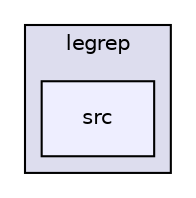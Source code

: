 digraph "/home/user/Documents/Source/legrep/src" {
  compound=true
  node [ fontsize="10", fontname="Helvetica"];
  edge [ labelfontsize="10", labelfontname="Helvetica"];
  subgraph clusterdir_b72e6d1fca7af7d8d5749287545974ea {
    graph [ bgcolor="#ddddee", pencolor="black", label="legrep" fontname="Helvetica", fontsize="10", URL="dir_b72e6d1fca7af7d8d5749287545974ea.html"]
  dir_83a054b23e5a680a16125c2aef745914 [shape=box, label="src", style="filled", fillcolor="#eeeeff", pencolor="black", URL="dir_83a054b23e5a680a16125c2aef745914.html"];
  }
}

